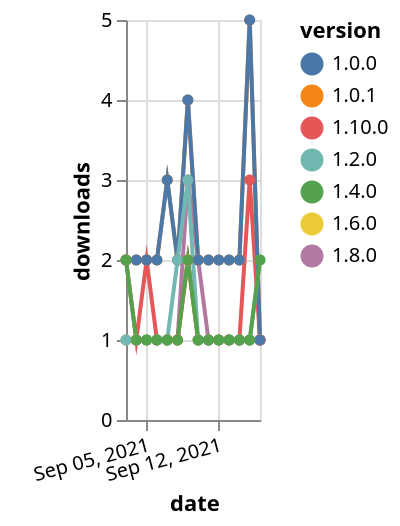 {"$schema": "https://vega.github.io/schema/vega-lite/v5.json", "description": "A simple bar chart with embedded data.", "data": {"values": [{"date": "2021-09-03", "total": 190, "delta": 1, "version": "1.6.0"}, {"date": "2021-09-04", "total": 191, "delta": 1, "version": "1.6.0"}, {"date": "2021-09-05", "total": 192, "delta": 1, "version": "1.6.0"}, {"date": "2021-09-06", "total": 193, "delta": 1, "version": "1.6.0"}, {"date": "2021-09-07", "total": 194, "delta": 1, "version": "1.6.0"}, {"date": "2021-09-08", "total": 195, "delta": 1, "version": "1.6.0"}, {"date": "2021-09-09", "total": 197, "delta": 2, "version": "1.6.0"}, {"date": "2021-09-10", "total": 198, "delta": 1, "version": "1.6.0"}, {"date": "2021-09-11", "total": 199, "delta": 1, "version": "1.6.0"}, {"date": "2021-09-12", "total": 200, "delta": 1, "version": "1.6.0"}, {"date": "2021-09-13", "total": 201, "delta": 1, "version": "1.6.0"}, {"date": "2021-09-14", "total": 202, "delta": 1, "version": "1.6.0"}, {"date": "2021-09-15", "total": 203, "delta": 1, "version": "1.6.0"}, {"date": "2021-09-16", "total": 204, "delta": 1, "version": "1.6.0"}, {"date": "2021-09-03", "total": 201, "delta": 1, "version": "1.8.0"}, {"date": "2021-09-04", "total": 202, "delta": 1, "version": "1.8.0"}, {"date": "2021-09-05", "total": 203, "delta": 1, "version": "1.8.0"}, {"date": "2021-09-06", "total": 204, "delta": 1, "version": "1.8.0"}, {"date": "2021-09-07", "total": 205, "delta": 1, "version": "1.8.0"}, {"date": "2021-09-08", "total": 206, "delta": 1, "version": "1.8.0"}, {"date": "2021-09-09", "total": 209, "delta": 3, "version": "1.8.0"}, {"date": "2021-09-10", "total": 211, "delta": 2, "version": "1.8.0"}, {"date": "2021-09-11", "total": 212, "delta": 1, "version": "1.8.0"}, {"date": "2021-09-12", "total": 213, "delta": 1, "version": "1.8.0"}, {"date": "2021-09-13", "total": 214, "delta": 1, "version": "1.8.0"}, {"date": "2021-09-14", "total": 215, "delta": 1, "version": "1.8.0"}, {"date": "2021-09-15", "total": 216, "delta": 1, "version": "1.8.0"}, {"date": "2021-09-16", "total": 217, "delta": 1, "version": "1.8.0"}, {"date": "2021-09-03", "total": 131, "delta": 2, "version": "1.10.0"}, {"date": "2021-09-04", "total": 132, "delta": 1, "version": "1.10.0"}, {"date": "2021-09-05", "total": 134, "delta": 2, "version": "1.10.0"}, {"date": "2021-09-06", "total": 135, "delta": 1, "version": "1.10.0"}, {"date": "2021-09-07", "total": 136, "delta": 1, "version": "1.10.0"}, {"date": "2021-09-08", "total": 137, "delta": 1, "version": "1.10.0"}, {"date": "2021-09-09", "total": 139, "delta": 2, "version": "1.10.0"}, {"date": "2021-09-10", "total": 140, "delta": 1, "version": "1.10.0"}, {"date": "2021-09-11", "total": 141, "delta": 1, "version": "1.10.0"}, {"date": "2021-09-12", "total": 142, "delta": 1, "version": "1.10.0"}, {"date": "2021-09-13", "total": 143, "delta": 1, "version": "1.10.0"}, {"date": "2021-09-14", "total": 144, "delta": 1, "version": "1.10.0"}, {"date": "2021-09-15", "total": 147, "delta": 3, "version": "1.10.0"}, {"date": "2021-09-16", "total": 148, "delta": 1, "version": "1.10.0"}, {"date": "2021-09-03", "total": 2341, "delta": 2, "version": "1.0.1"}, {"date": "2021-09-04", "total": 2343, "delta": 2, "version": "1.0.1"}, {"date": "2021-09-05", "total": 2345, "delta": 2, "version": "1.0.1"}, {"date": "2021-09-06", "total": 2347, "delta": 2, "version": "1.0.1"}, {"date": "2021-09-07", "total": 2350, "delta": 3, "version": "1.0.1"}, {"date": "2021-09-08", "total": 2352, "delta": 2, "version": "1.0.1"}, {"date": "2021-09-09", "total": 2356, "delta": 4, "version": "1.0.1"}, {"date": "2021-09-10", "total": 2358, "delta": 2, "version": "1.0.1"}, {"date": "2021-09-11", "total": 2360, "delta": 2, "version": "1.0.1"}, {"date": "2021-09-12", "total": 2362, "delta": 2, "version": "1.0.1"}, {"date": "2021-09-13", "total": 2364, "delta": 2, "version": "1.0.1"}, {"date": "2021-09-14", "total": 2366, "delta": 2, "version": "1.0.1"}, {"date": "2021-09-15", "total": 2371, "delta": 5, "version": "1.0.1"}, {"date": "2021-09-16", "total": 2372, "delta": 1, "version": "1.0.1"}, {"date": "2021-09-03", "total": 2437, "delta": 2, "version": "1.0.0"}, {"date": "2021-09-04", "total": 2439, "delta": 2, "version": "1.0.0"}, {"date": "2021-09-05", "total": 2441, "delta": 2, "version": "1.0.0"}, {"date": "2021-09-06", "total": 2443, "delta": 2, "version": "1.0.0"}, {"date": "2021-09-07", "total": 2446, "delta": 3, "version": "1.0.0"}, {"date": "2021-09-08", "total": 2448, "delta": 2, "version": "1.0.0"}, {"date": "2021-09-09", "total": 2452, "delta": 4, "version": "1.0.0"}, {"date": "2021-09-10", "total": 2454, "delta": 2, "version": "1.0.0"}, {"date": "2021-09-11", "total": 2456, "delta": 2, "version": "1.0.0"}, {"date": "2021-09-12", "total": 2458, "delta": 2, "version": "1.0.0"}, {"date": "2021-09-13", "total": 2460, "delta": 2, "version": "1.0.0"}, {"date": "2021-09-14", "total": 2462, "delta": 2, "version": "1.0.0"}, {"date": "2021-09-15", "total": 2467, "delta": 5, "version": "1.0.0"}, {"date": "2021-09-16", "total": 2468, "delta": 1, "version": "1.0.0"}, {"date": "2021-09-03", "total": 376, "delta": 1, "version": "1.2.0"}, {"date": "2021-09-04", "total": 377, "delta": 1, "version": "1.2.0"}, {"date": "2021-09-05", "total": 378, "delta": 1, "version": "1.2.0"}, {"date": "2021-09-06", "total": 379, "delta": 1, "version": "1.2.0"}, {"date": "2021-09-07", "total": 380, "delta": 1, "version": "1.2.0"}, {"date": "2021-09-08", "total": 382, "delta": 2, "version": "1.2.0"}, {"date": "2021-09-09", "total": 385, "delta": 3, "version": "1.2.0"}, {"date": "2021-09-10", "total": 386, "delta": 1, "version": "1.2.0"}, {"date": "2021-09-11", "total": 387, "delta": 1, "version": "1.2.0"}, {"date": "2021-09-12", "total": 388, "delta": 1, "version": "1.2.0"}, {"date": "2021-09-13", "total": 389, "delta": 1, "version": "1.2.0"}, {"date": "2021-09-14", "total": 390, "delta": 1, "version": "1.2.0"}, {"date": "2021-09-15", "total": 391, "delta": 1, "version": "1.2.0"}, {"date": "2021-09-16", "total": 393, "delta": 2, "version": "1.2.0"}, {"date": "2021-09-03", "total": 206, "delta": 2, "version": "1.4.0"}, {"date": "2021-09-04", "total": 207, "delta": 1, "version": "1.4.0"}, {"date": "2021-09-05", "total": 208, "delta": 1, "version": "1.4.0"}, {"date": "2021-09-06", "total": 209, "delta": 1, "version": "1.4.0"}, {"date": "2021-09-07", "total": 210, "delta": 1, "version": "1.4.0"}, {"date": "2021-09-08", "total": 211, "delta": 1, "version": "1.4.0"}, {"date": "2021-09-09", "total": 213, "delta": 2, "version": "1.4.0"}, {"date": "2021-09-10", "total": 214, "delta": 1, "version": "1.4.0"}, {"date": "2021-09-11", "total": 215, "delta": 1, "version": "1.4.0"}, {"date": "2021-09-12", "total": 216, "delta": 1, "version": "1.4.0"}, {"date": "2021-09-13", "total": 217, "delta": 1, "version": "1.4.0"}, {"date": "2021-09-14", "total": 218, "delta": 1, "version": "1.4.0"}, {"date": "2021-09-15", "total": 219, "delta": 1, "version": "1.4.0"}, {"date": "2021-09-16", "total": 221, "delta": 2, "version": "1.4.0"}]}, "width": "container", "mark": {"type": "line", "point": {"filled": true}}, "encoding": {"x": {"field": "date", "type": "temporal", "timeUnit": "yearmonthdate", "title": "date", "axis": {"labelAngle": -15}}, "y": {"field": "delta", "type": "quantitative", "title": "downloads"}, "color": {"field": "version", "type": "nominal"}, "tooltip": {"field": "delta"}}}